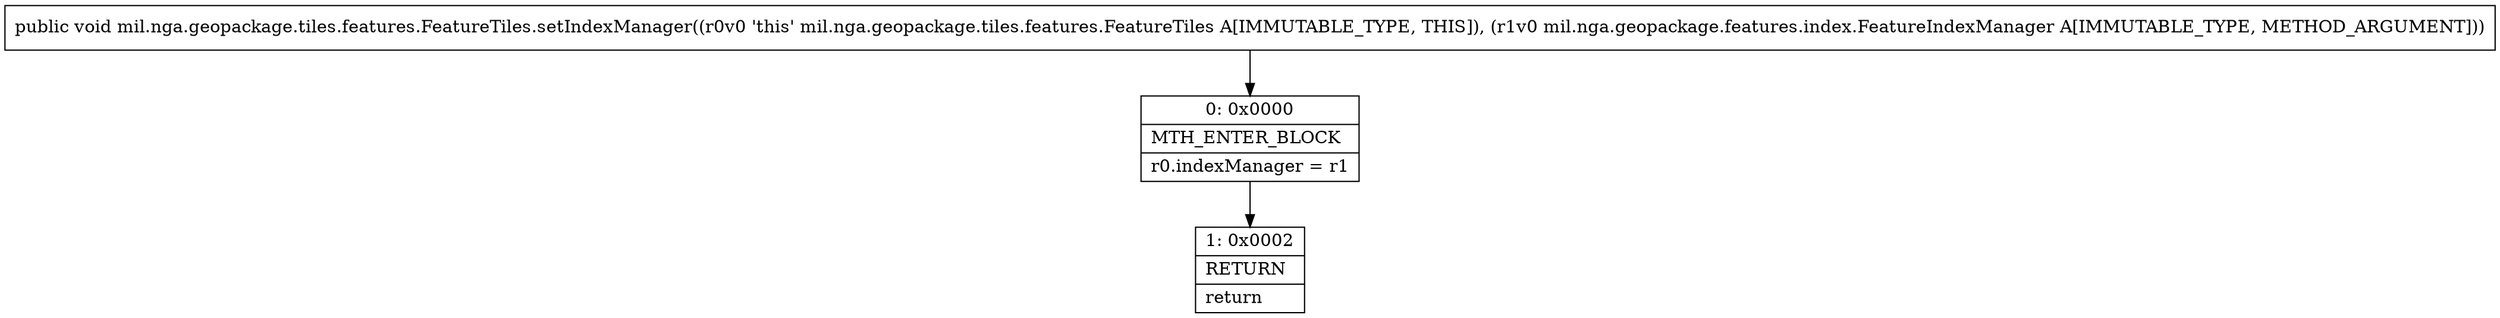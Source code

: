 digraph "CFG formil.nga.geopackage.tiles.features.FeatureTiles.setIndexManager(Lmil\/nga\/geopackage\/features\/index\/FeatureIndexManager;)V" {
Node_0 [shape=record,label="{0\:\ 0x0000|MTH_ENTER_BLOCK\l|r0.indexManager = r1\l}"];
Node_1 [shape=record,label="{1\:\ 0x0002|RETURN\l|return\l}"];
MethodNode[shape=record,label="{public void mil.nga.geopackage.tiles.features.FeatureTiles.setIndexManager((r0v0 'this' mil.nga.geopackage.tiles.features.FeatureTiles A[IMMUTABLE_TYPE, THIS]), (r1v0 mil.nga.geopackage.features.index.FeatureIndexManager A[IMMUTABLE_TYPE, METHOD_ARGUMENT])) }"];
MethodNode -> Node_0;
Node_0 -> Node_1;
}

